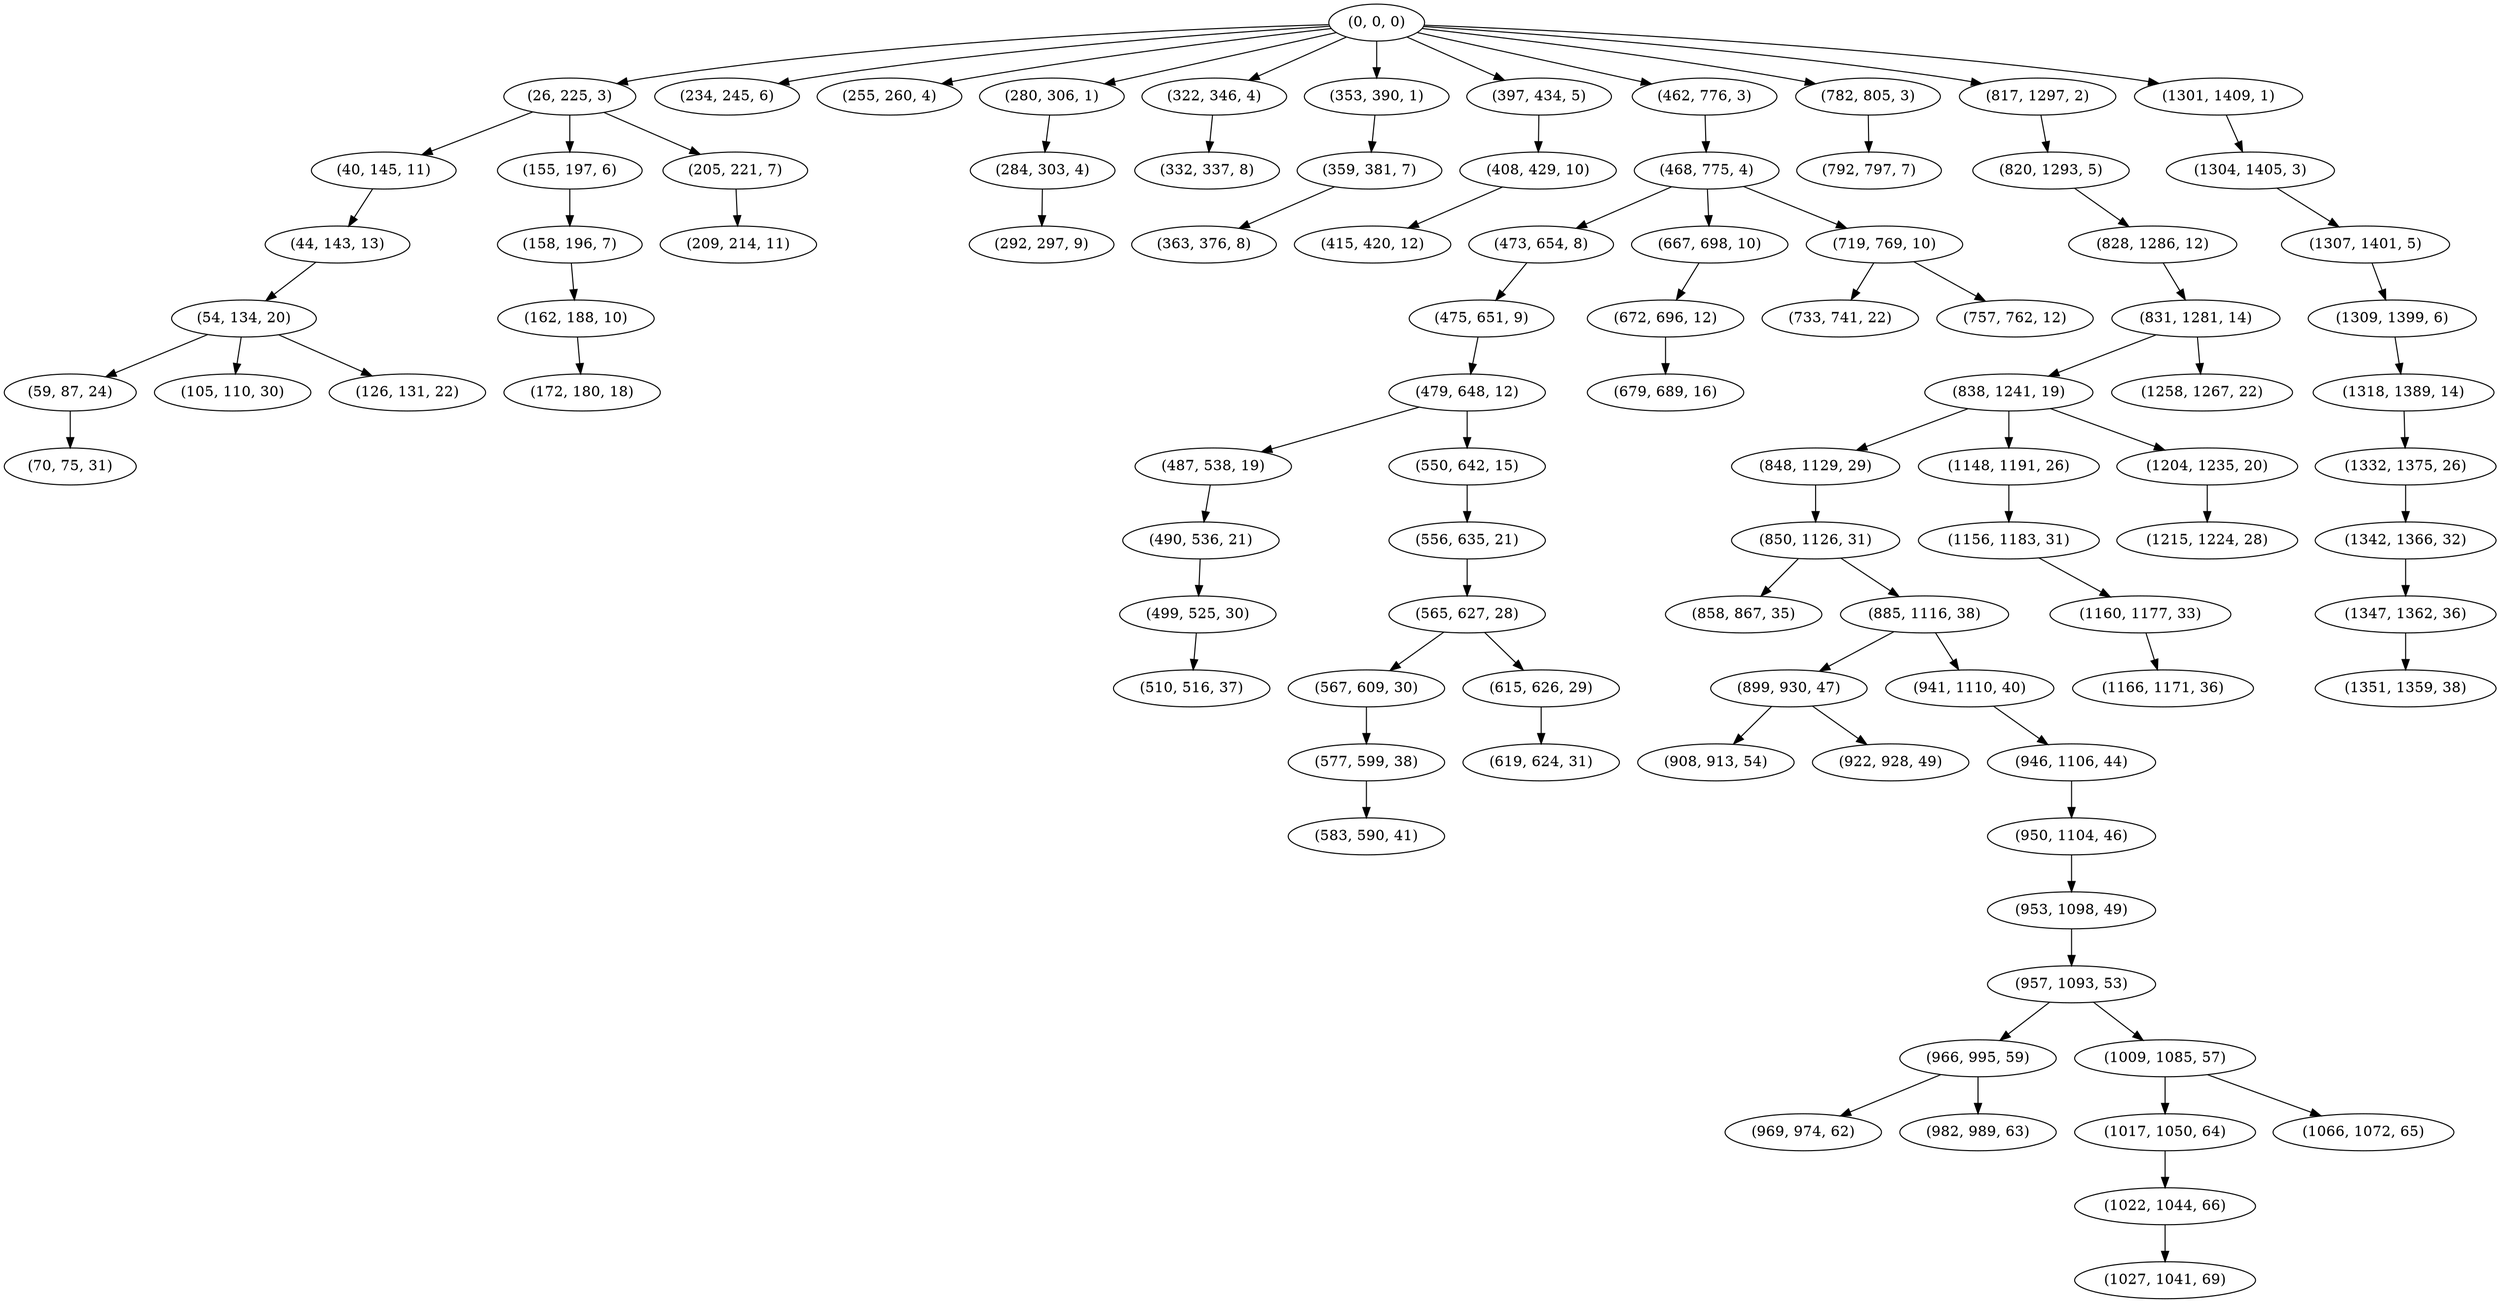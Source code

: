 digraph tree {
    "(0, 0, 0)";
    "(26, 225, 3)";
    "(40, 145, 11)";
    "(44, 143, 13)";
    "(54, 134, 20)";
    "(59, 87, 24)";
    "(70, 75, 31)";
    "(105, 110, 30)";
    "(126, 131, 22)";
    "(155, 197, 6)";
    "(158, 196, 7)";
    "(162, 188, 10)";
    "(172, 180, 18)";
    "(205, 221, 7)";
    "(209, 214, 11)";
    "(234, 245, 6)";
    "(255, 260, 4)";
    "(280, 306, 1)";
    "(284, 303, 4)";
    "(292, 297, 9)";
    "(322, 346, 4)";
    "(332, 337, 8)";
    "(353, 390, 1)";
    "(359, 381, 7)";
    "(363, 376, 8)";
    "(397, 434, 5)";
    "(408, 429, 10)";
    "(415, 420, 12)";
    "(462, 776, 3)";
    "(468, 775, 4)";
    "(473, 654, 8)";
    "(475, 651, 9)";
    "(479, 648, 12)";
    "(487, 538, 19)";
    "(490, 536, 21)";
    "(499, 525, 30)";
    "(510, 516, 37)";
    "(550, 642, 15)";
    "(556, 635, 21)";
    "(565, 627, 28)";
    "(567, 609, 30)";
    "(577, 599, 38)";
    "(583, 590, 41)";
    "(615, 626, 29)";
    "(619, 624, 31)";
    "(667, 698, 10)";
    "(672, 696, 12)";
    "(679, 689, 16)";
    "(719, 769, 10)";
    "(733, 741, 22)";
    "(757, 762, 12)";
    "(782, 805, 3)";
    "(792, 797, 7)";
    "(817, 1297, 2)";
    "(820, 1293, 5)";
    "(828, 1286, 12)";
    "(831, 1281, 14)";
    "(838, 1241, 19)";
    "(848, 1129, 29)";
    "(850, 1126, 31)";
    "(858, 867, 35)";
    "(885, 1116, 38)";
    "(899, 930, 47)";
    "(908, 913, 54)";
    "(922, 928, 49)";
    "(941, 1110, 40)";
    "(946, 1106, 44)";
    "(950, 1104, 46)";
    "(953, 1098, 49)";
    "(957, 1093, 53)";
    "(966, 995, 59)";
    "(969, 974, 62)";
    "(982, 989, 63)";
    "(1009, 1085, 57)";
    "(1017, 1050, 64)";
    "(1022, 1044, 66)";
    "(1027, 1041, 69)";
    "(1066, 1072, 65)";
    "(1148, 1191, 26)";
    "(1156, 1183, 31)";
    "(1160, 1177, 33)";
    "(1166, 1171, 36)";
    "(1204, 1235, 20)";
    "(1215, 1224, 28)";
    "(1258, 1267, 22)";
    "(1301, 1409, 1)";
    "(1304, 1405, 3)";
    "(1307, 1401, 5)";
    "(1309, 1399, 6)";
    "(1318, 1389, 14)";
    "(1332, 1375, 26)";
    "(1342, 1366, 32)";
    "(1347, 1362, 36)";
    "(1351, 1359, 38)";
    "(0, 0, 0)" -> "(26, 225, 3)";
    "(0, 0, 0)" -> "(234, 245, 6)";
    "(0, 0, 0)" -> "(255, 260, 4)";
    "(0, 0, 0)" -> "(280, 306, 1)";
    "(0, 0, 0)" -> "(322, 346, 4)";
    "(0, 0, 0)" -> "(353, 390, 1)";
    "(0, 0, 0)" -> "(397, 434, 5)";
    "(0, 0, 0)" -> "(462, 776, 3)";
    "(0, 0, 0)" -> "(782, 805, 3)";
    "(0, 0, 0)" -> "(817, 1297, 2)";
    "(0, 0, 0)" -> "(1301, 1409, 1)";
    "(26, 225, 3)" -> "(40, 145, 11)";
    "(26, 225, 3)" -> "(155, 197, 6)";
    "(26, 225, 3)" -> "(205, 221, 7)";
    "(40, 145, 11)" -> "(44, 143, 13)";
    "(44, 143, 13)" -> "(54, 134, 20)";
    "(54, 134, 20)" -> "(59, 87, 24)";
    "(54, 134, 20)" -> "(105, 110, 30)";
    "(54, 134, 20)" -> "(126, 131, 22)";
    "(59, 87, 24)" -> "(70, 75, 31)";
    "(155, 197, 6)" -> "(158, 196, 7)";
    "(158, 196, 7)" -> "(162, 188, 10)";
    "(162, 188, 10)" -> "(172, 180, 18)";
    "(205, 221, 7)" -> "(209, 214, 11)";
    "(280, 306, 1)" -> "(284, 303, 4)";
    "(284, 303, 4)" -> "(292, 297, 9)";
    "(322, 346, 4)" -> "(332, 337, 8)";
    "(353, 390, 1)" -> "(359, 381, 7)";
    "(359, 381, 7)" -> "(363, 376, 8)";
    "(397, 434, 5)" -> "(408, 429, 10)";
    "(408, 429, 10)" -> "(415, 420, 12)";
    "(462, 776, 3)" -> "(468, 775, 4)";
    "(468, 775, 4)" -> "(473, 654, 8)";
    "(468, 775, 4)" -> "(667, 698, 10)";
    "(468, 775, 4)" -> "(719, 769, 10)";
    "(473, 654, 8)" -> "(475, 651, 9)";
    "(475, 651, 9)" -> "(479, 648, 12)";
    "(479, 648, 12)" -> "(487, 538, 19)";
    "(479, 648, 12)" -> "(550, 642, 15)";
    "(487, 538, 19)" -> "(490, 536, 21)";
    "(490, 536, 21)" -> "(499, 525, 30)";
    "(499, 525, 30)" -> "(510, 516, 37)";
    "(550, 642, 15)" -> "(556, 635, 21)";
    "(556, 635, 21)" -> "(565, 627, 28)";
    "(565, 627, 28)" -> "(567, 609, 30)";
    "(565, 627, 28)" -> "(615, 626, 29)";
    "(567, 609, 30)" -> "(577, 599, 38)";
    "(577, 599, 38)" -> "(583, 590, 41)";
    "(615, 626, 29)" -> "(619, 624, 31)";
    "(667, 698, 10)" -> "(672, 696, 12)";
    "(672, 696, 12)" -> "(679, 689, 16)";
    "(719, 769, 10)" -> "(733, 741, 22)";
    "(719, 769, 10)" -> "(757, 762, 12)";
    "(782, 805, 3)" -> "(792, 797, 7)";
    "(817, 1297, 2)" -> "(820, 1293, 5)";
    "(820, 1293, 5)" -> "(828, 1286, 12)";
    "(828, 1286, 12)" -> "(831, 1281, 14)";
    "(831, 1281, 14)" -> "(838, 1241, 19)";
    "(831, 1281, 14)" -> "(1258, 1267, 22)";
    "(838, 1241, 19)" -> "(848, 1129, 29)";
    "(838, 1241, 19)" -> "(1148, 1191, 26)";
    "(838, 1241, 19)" -> "(1204, 1235, 20)";
    "(848, 1129, 29)" -> "(850, 1126, 31)";
    "(850, 1126, 31)" -> "(858, 867, 35)";
    "(850, 1126, 31)" -> "(885, 1116, 38)";
    "(885, 1116, 38)" -> "(899, 930, 47)";
    "(885, 1116, 38)" -> "(941, 1110, 40)";
    "(899, 930, 47)" -> "(908, 913, 54)";
    "(899, 930, 47)" -> "(922, 928, 49)";
    "(941, 1110, 40)" -> "(946, 1106, 44)";
    "(946, 1106, 44)" -> "(950, 1104, 46)";
    "(950, 1104, 46)" -> "(953, 1098, 49)";
    "(953, 1098, 49)" -> "(957, 1093, 53)";
    "(957, 1093, 53)" -> "(966, 995, 59)";
    "(957, 1093, 53)" -> "(1009, 1085, 57)";
    "(966, 995, 59)" -> "(969, 974, 62)";
    "(966, 995, 59)" -> "(982, 989, 63)";
    "(1009, 1085, 57)" -> "(1017, 1050, 64)";
    "(1009, 1085, 57)" -> "(1066, 1072, 65)";
    "(1017, 1050, 64)" -> "(1022, 1044, 66)";
    "(1022, 1044, 66)" -> "(1027, 1041, 69)";
    "(1148, 1191, 26)" -> "(1156, 1183, 31)";
    "(1156, 1183, 31)" -> "(1160, 1177, 33)";
    "(1160, 1177, 33)" -> "(1166, 1171, 36)";
    "(1204, 1235, 20)" -> "(1215, 1224, 28)";
    "(1301, 1409, 1)" -> "(1304, 1405, 3)";
    "(1304, 1405, 3)" -> "(1307, 1401, 5)";
    "(1307, 1401, 5)" -> "(1309, 1399, 6)";
    "(1309, 1399, 6)" -> "(1318, 1389, 14)";
    "(1318, 1389, 14)" -> "(1332, 1375, 26)";
    "(1332, 1375, 26)" -> "(1342, 1366, 32)";
    "(1342, 1366, 32)" -> "(1347, 1362, 36)";
    "(1347, 1362, 36)" -> "(1351, 1359, 38)";
}
